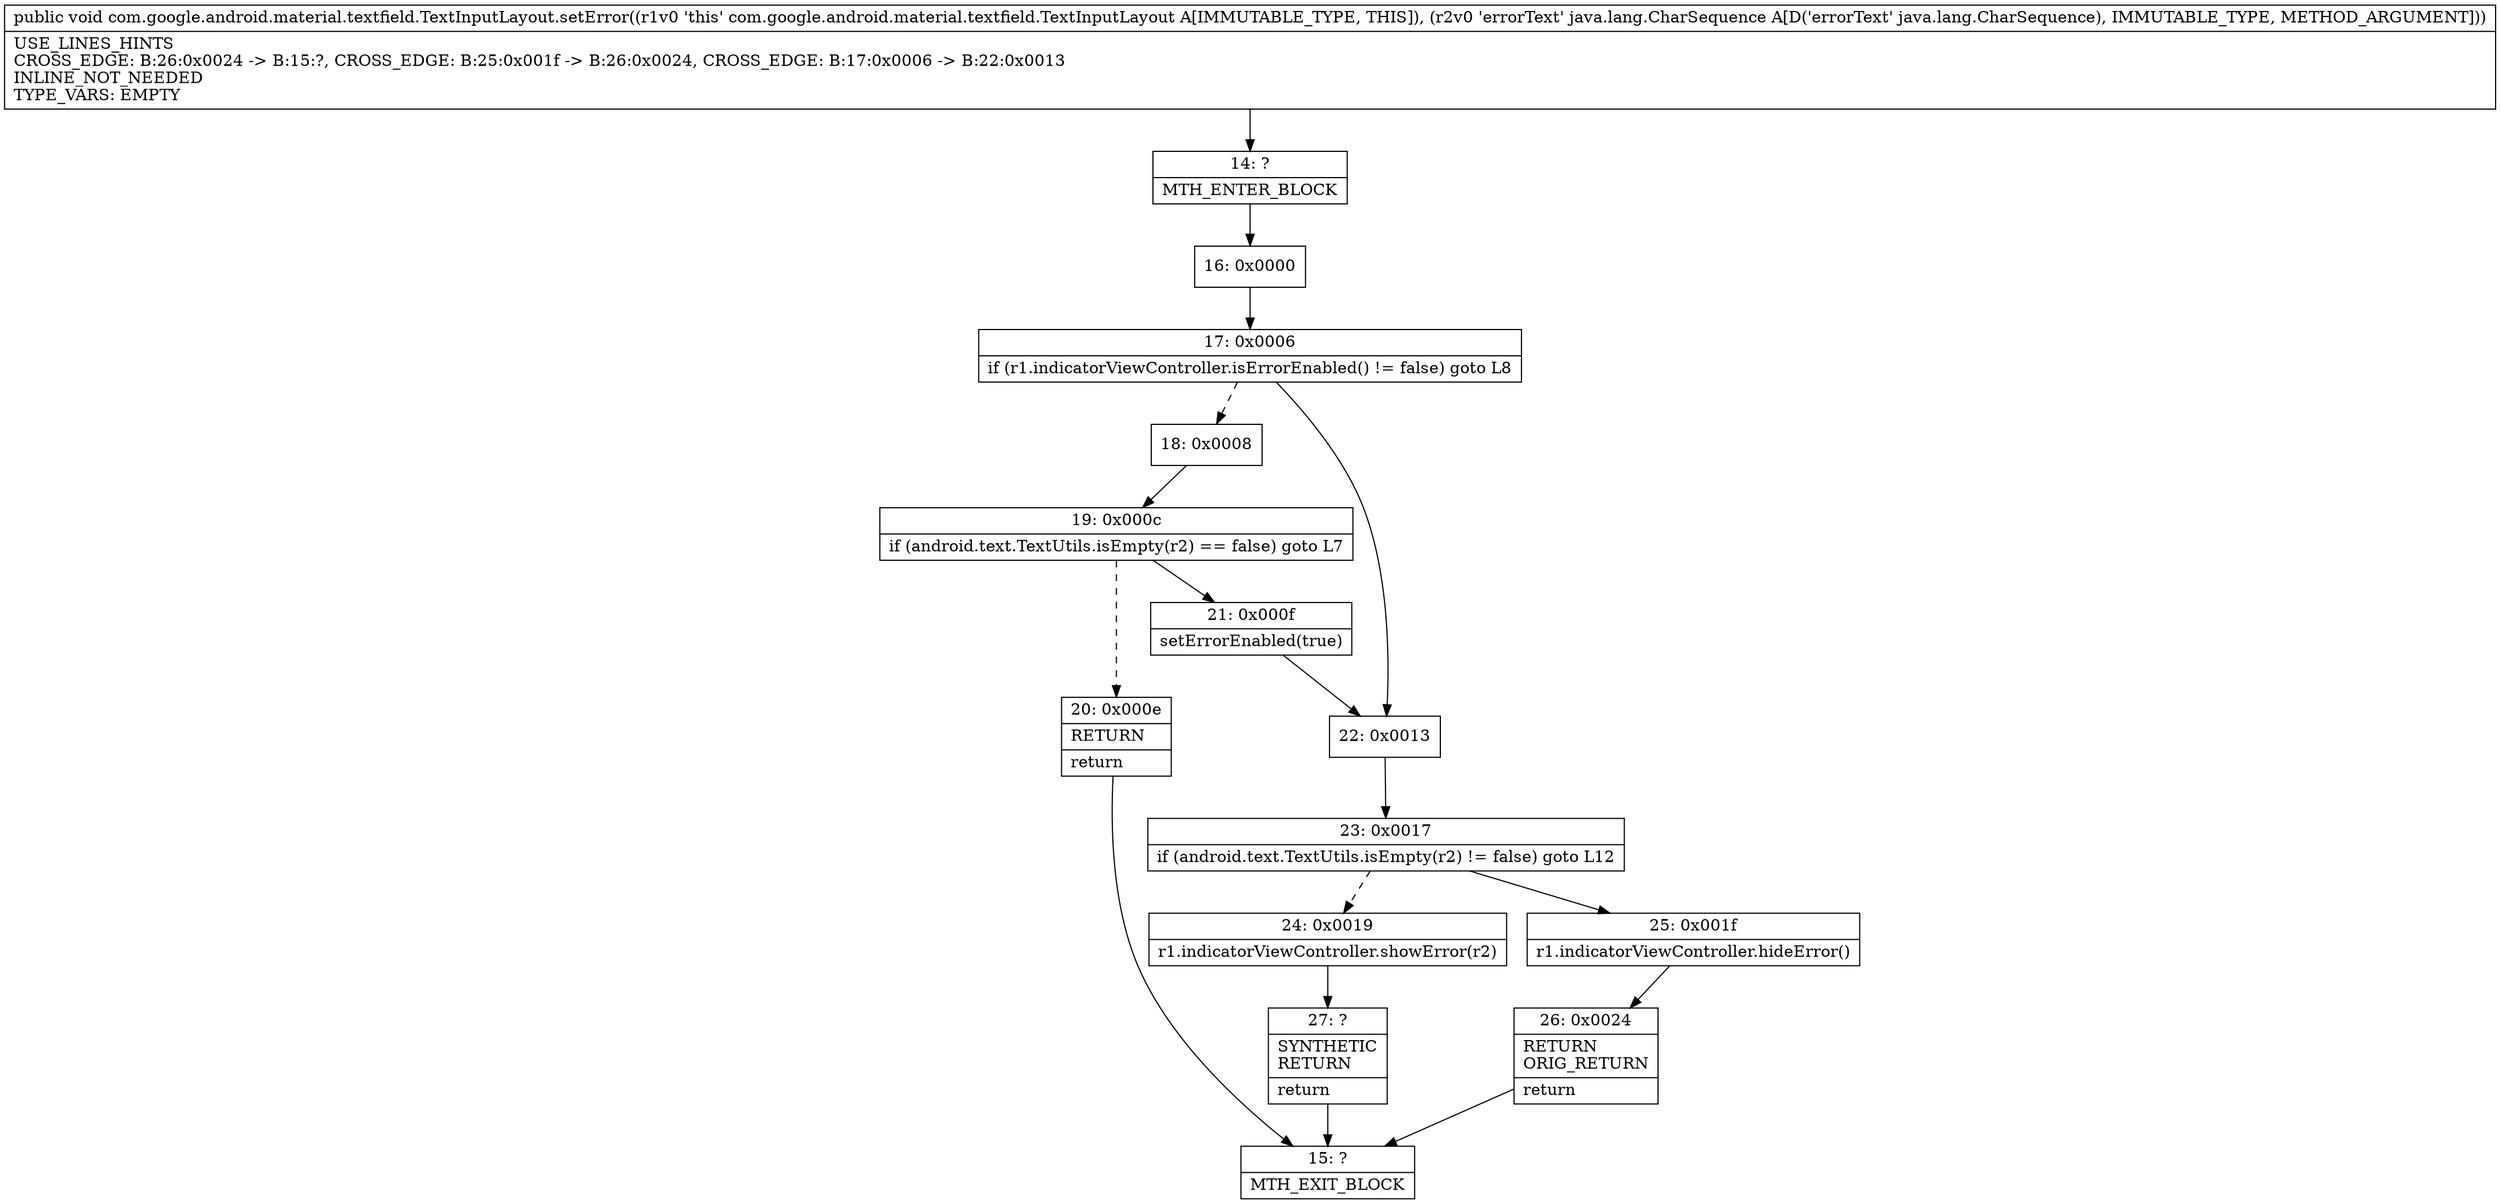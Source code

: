 digraph "CFG forcom.google.android.material.textfield.TextInputLayout.setError(Ljava\/lang\/CharSequence;)V" {
Node_14 [shape=record,label="{14\:\ ?|MTH_ENTER_BLOCK\l}"];
Node_16 [shape=record,label="{16\:\ 0x0000}"];
Node_17 [shape=record,label="{17\:\ 0x0006|if (r1.indicatorViewController.isErrorEnabled() != false) goto L8\l}"];
Node_18 [shape=record,label="{18\:\ 0x0008}"];
Node_19 [shape=record,label="{19\:\ 0x000c|if (android.text.TextUtils.isEmpty(r2) == false) goto L7\l}"];
Node_20 [shape=record,label="{20\:\ 0x000e|RETURN\l|return\l}"];
Node_15 [shape=record,label="{15\:\ ?|MTH_EXIT_BLOCK\l}"];
Node_21 [shape=record,label="{21\:\ 0x000f|setErrorEnabled(true)\l}"];
Node_22 [shape=record,label="{22\:\ 0x0013}"];
Node_23 [shape=record,label="{23\:\ 0x0017|if (android.text.TextUtils.isEmpty(r2) != false) goto L12\l}"];
Node_24 [shape=record,label="{24\:\ 0x0019|r1.indicatorViewController.showError(r2)\l}"];
Node_27 [shape=record,label="{27\:\ ?|SYNTHETIC\lRETURN\l|return\l}"];
Node_25 [shape=record,label="{25\:\ 0x001f|r1.indicatorViewController.hideError()\l}"];
Node_26 [shape=record,label="{26\:\ 0x0024|RETURN\lORIG_RETURN\l|return\l}"];
MethodNode[shape=record,label="{public void com.google.android.material.textfield.TextInputLayout.setError((r1v0 'this' com.google.android.material.textfield.TextInputLayout A[IMMUTABLE_TYPE, THIS]), (r2v0 'errorText' java.lang.CharSequence A[D('errorText' java.lang.CharSequence), IMMUTABLE_TYPE, METHOD_ARGUMENT]))  | USE_LINES_HINTS\lCROSS_EDGE: B:26:0x0024 \-\> B:15:?, CROSS_EDGE: B:25:0x001f \-\> B:26:0x0024, CROSS_EDGE: B:17:0x0006 \-\> B:22:0x0013\lINLINE_NOT_NEEDED\lTYPE_VARS: EMPTY\l}"];
MethodNode -> Node_14;Node_14 -> Node_16;
Node_16 -> Node_17;
Node_17 -> Node_18[style=dashed];
Node_17 -> Node_22;
Node_18 -> Node_19;
Node_19 -> Node_20[style=dashed];
Node_19 -> Node_21;
Node_20 -> Node_15;
Node_21 -> Node_22;
Node_22 -> Node_23;
Node_23 -> Node_24[style=dashed];
Node_23 -> Node_25;
Node_24 -> Node_27;
Node_27 -> Node_15;
Node_25 -> Node_26;
Node_26 -> Node_15;
}

